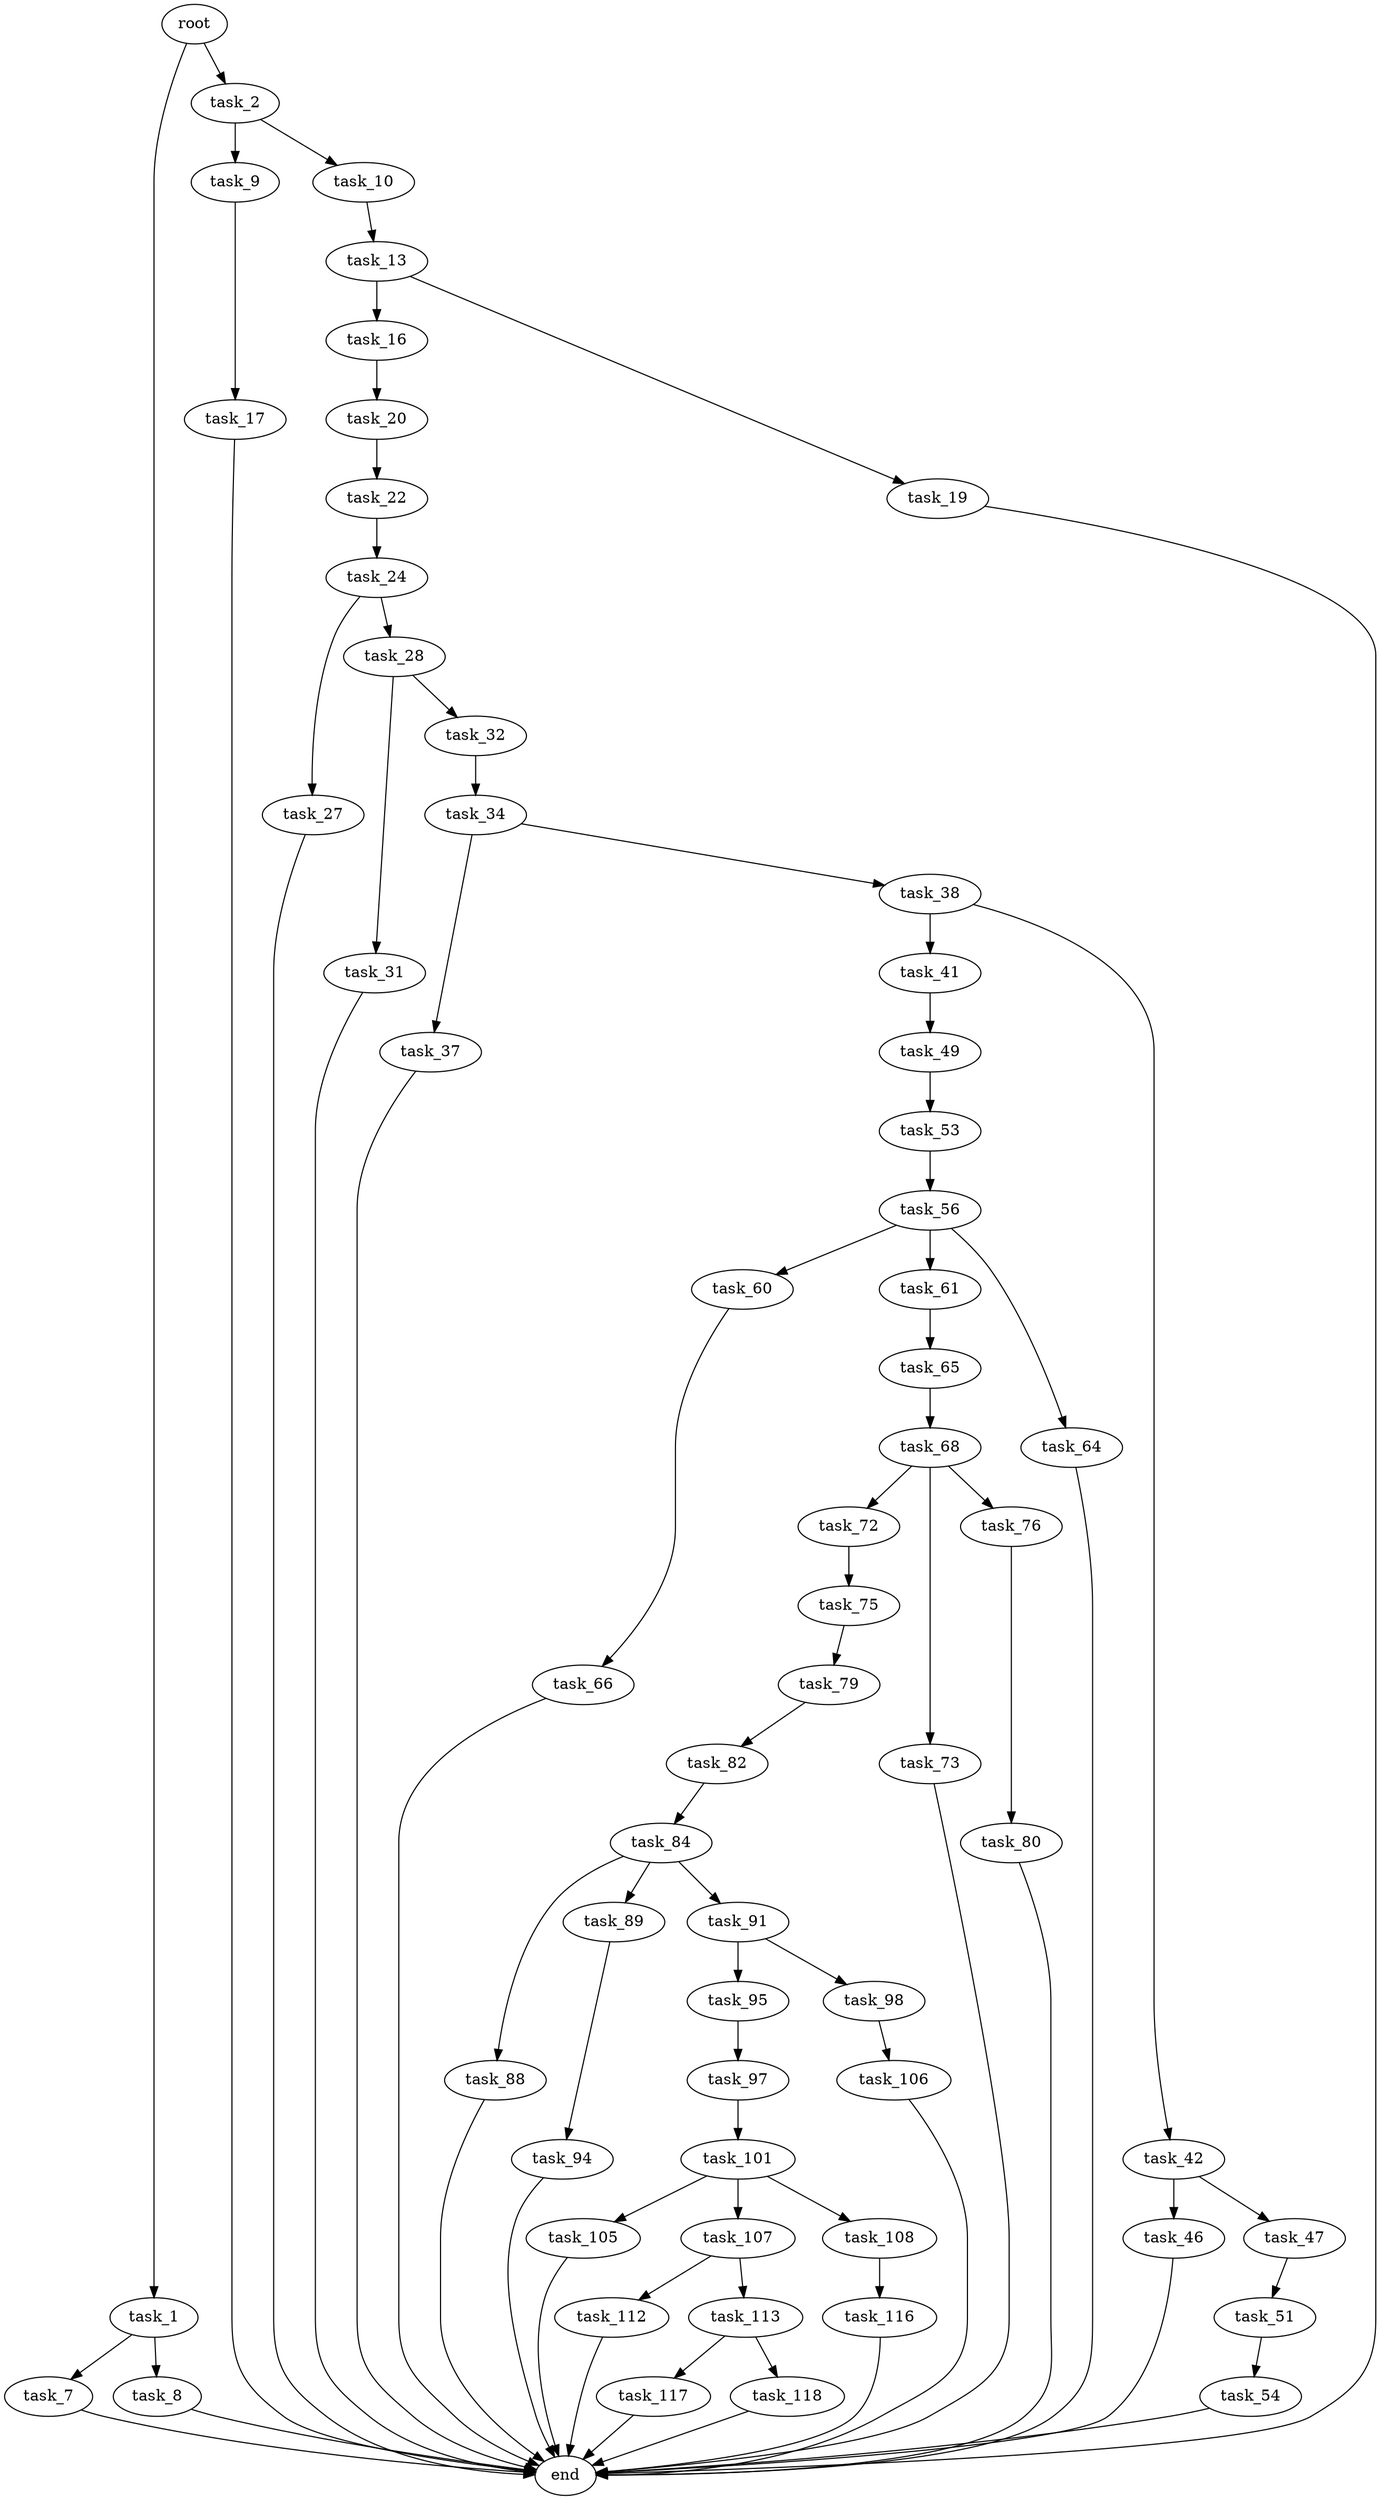digraph G {
  root [size="0.000000"];
  task_1 [size="134217728000.000000"];
  task_2 [size="1073741824000.000000"];
  task_7 [size="1346928669.000000"];
  task_8 [size="7211262568.000000"];
  task_9 [size="3901262460.000000"];
  task_10 [size="47261643642.000000"];
  task_13 [size="24949195799.000000"];
  task_16 [size="383686115341.000000"];
  task_17 [size="416594399660.000000"];
  task_19 [size="8589934592.000000"];
  task_20 [size="771727200538.000000"];
  task_22 [size="231928233984.000000"];
  task_24 [size="13723606419.000000"];
  task_27 [size="68719476736.000000"];
  task_28 [size="23117963294.000000"];
  task_31 [size="421095276.000000"];
  task_32 [size="29940306685.000000"];
  task_34 [size="28991029248.000000"];
  task_37 [size="19796494141.000000"];
  task_38 [size="35079873964.000000"];
  task_41 [size="28991029248.000000"];
  task_42 [size="31163064890.000000"];
  task_46 [size="68719476736.000000"];
  task_47 [size="385071567838.000000"];
  task_49 [size="231928233984.000000"];
  task_51 [size="549755813888.000000"];
  task_53 [size="1073741824000.000000"];
  task_54 [size="101021506855.000000"];
  task_56 [size="1654895547.000000"];
  task_60 [size="91000789663.000000"];
  task_61 [size="145214652238.000000"];
  task_64 [size="479353580244.000000"];
  task_65 [size="178114248393.000000"];
  task_66 [size="508289180666.000000"];
  task_68 [size="883692703289.000000"];
  task_72 [size="4397602493.000000"];
  task_73 [size="1940577947.000000"];
  task_75 [size="134217728000.000000"];
  task_76 [size="237002421462.000000"];
  task_79 [size="18521521621.000000"];
  task_80 [size="134217728000.000000"];
  task_82 [size="368293445632.000000"];
  task_84 [size="368293445632.000000"];
  task_88 [size="653444256103.000000"];
  task_89 [size="89366627534.000000"];
  task_91 [size="17246211283.000000"];
  task_94 [size="105063103002.000000"];
  task_95 [size="55634969743.000000"];
  task_97 [size="782757789696.000000"];
  task_98 [size="467180124768.000000"];
  task_101 [size="24804151835.000000"];
  task_105 [size="134217728000.000000"];
  task_106 [size="368293445632.000000"];
  task_107 [size="231928233984.000000"];
  task_108 [size="338502991628.000000"];
  task_112 [size="782757789696.000000"];
  task_113 [size="559431560853.000000"];
  task_116 [size="3772203045.000000"];
  task_117 [size="28991029248.000000"];
  task_118 [size="8080074006.000000"];
  end [size="0.000000"];

  root -> task_1 [size="1.000000"];
  root -> task_2 [size="1.000000"];
  task_1 -> task_7 [size="209715200.000000"];
  task_1 -> task_8 [size="209715200.000000"];
  task_2 -> task_9 [size="838860800.000000"];
  task_2 -> task_10 [size="838860800.000000"];
  task_7 -> end [size="1.000000"];
  task_8 -> end [size="1.000000"];
  task_9 -> task_17 [size="209715200.000000"];
  task_10 -> task_13 [size="209715200.000000"];
  task_13 -> task_16 [size="679477248.000000"];
  task_13 -> task_19 [size="679477248.000000"];
  task_16 -> task_20 [size="838860800.000000"];
  task_17 -> end [size="1.000000"];
  task_19 -> end [size="1.000000"];
  task_20 -> task_22 [size="536870912.000000"];
  task_22 -> task_24 [size="301989888.000000"];
  task_24 -> task_27 [size="301989888.000000"];
  task_24 -> task_28 [size="301989888.000000"];
  task_27 -> end [size="1.000000"];
  task_28 -> task_31 [size="536870912.000000"];
  task_28 -> task_32 [size="536870912.000000"];
  task_31 -> end [size="1.000000"];
  task_32 -> task_34 [size="536870912.000000"];
  task_34 -> task_37 [size="75497472.000000"];
  task_34 -> task_38 [size="75497472.000000"];
  task_37 -> end [size="1.000000"];
  task_38 -> task_41 [size="75497472.000000"];
  task_38 -> task_42 [size="75497472.000000"];
  task_41 -> task_49 [size="75497472.000000"];
  task_42 -> task_46 [size="679477248.000000"];
  task_42 -> task_47 [size="679477248.000000"];
  task_46 -> end [size="1.000000"];
  task_47 -> task_51 [size="301989888.000000"];
  task_49 -> task_53 [size="301989888.000000"];
  task_51 -> task_54 [size="536870912.000000"];
  task_53 -> task_56 [size="838860800.000000"];
  task_54 -> end [size="1.000000"];
  task_56 -> task_60 [size="33554432.000000"];
  task_56 -> task_61 [size="33554432.000000"];
  task_56 -> task_64 [size="33554432.000000"];
  task_60 -> task_66 [size="209715200.000000"];
  task_61 -> task_65 [size="134217728.000000"];
  task_64 -> end [size="1.000000"];
  task_65 -> task_68 [size="134217728.000000"];
  task_66 -> end [size="1.000000"];
  task_68 -> task_72 [size="536870912.000000"];
  task_68 -> task_73 [size="536870912.000000"];
  task_68 -> task_76 [size="536870912.000000"];
  task_72 -> task_75 [size="411041792.000000"];
  task_73 -> end [size="1.000000"];
  task_75 -> task_79 [size="209715200.000000"];
  task_76 -> task_80 [size="209715200.000000"];
  task_79 -> task_82 [size="301989888.000000"];
  task_80 -> end [size="1.000000"];
  task_82 -> task_84 [size="411041792.000000"];
  task_84 -> task_88 [size="411041792.000000"];
  task_84 -> task_89 [size="411041792.000000"];
  task_84 -> task_91 [size="411041792.000000"];
  task_88 -> end [size="1.000000"];
  task_89 -> task_94 [size="75497472.000000"];
  task_91 -> task_95 [size="838860800.000000"];
  task_91 -> task_98 [size="838860800.000000"];
  task_94 -> end [size="1.000000"];
  task_95 -> task_97 [size="209715200.000000"];
  task_97 -> task_101 [size="679477248.000000"];
  task_98 -> task_106 [size="679477248.000000"];
  task_101 -> task_105 [size="411041792.000000"];
  task_101 -> task_107 [size="411041792.000000"];
  task_101 -> task_108 [size="411041792.000000"];
  task_105 -> end [size="1.000000"];
  task_106 -> end [size="1.000000"];
  task_107 -> task_112 [size="301989888.000000"];
  task_107 -> task_113 [size="301989888.000000"];
  task_108 -> task_116 [size="411041792.000000"];
  task_112 -> end [size="1.000000"];
  task_113 -> task_117 [size="536870912.000000"];
  task_113 -> task_118 [size="536870912.000000"];
  task_116 -> end [size="1.000000"];
  task_117 -> end [size="1.000000"];
  task_118 -> end [size="1.000000"];
}
